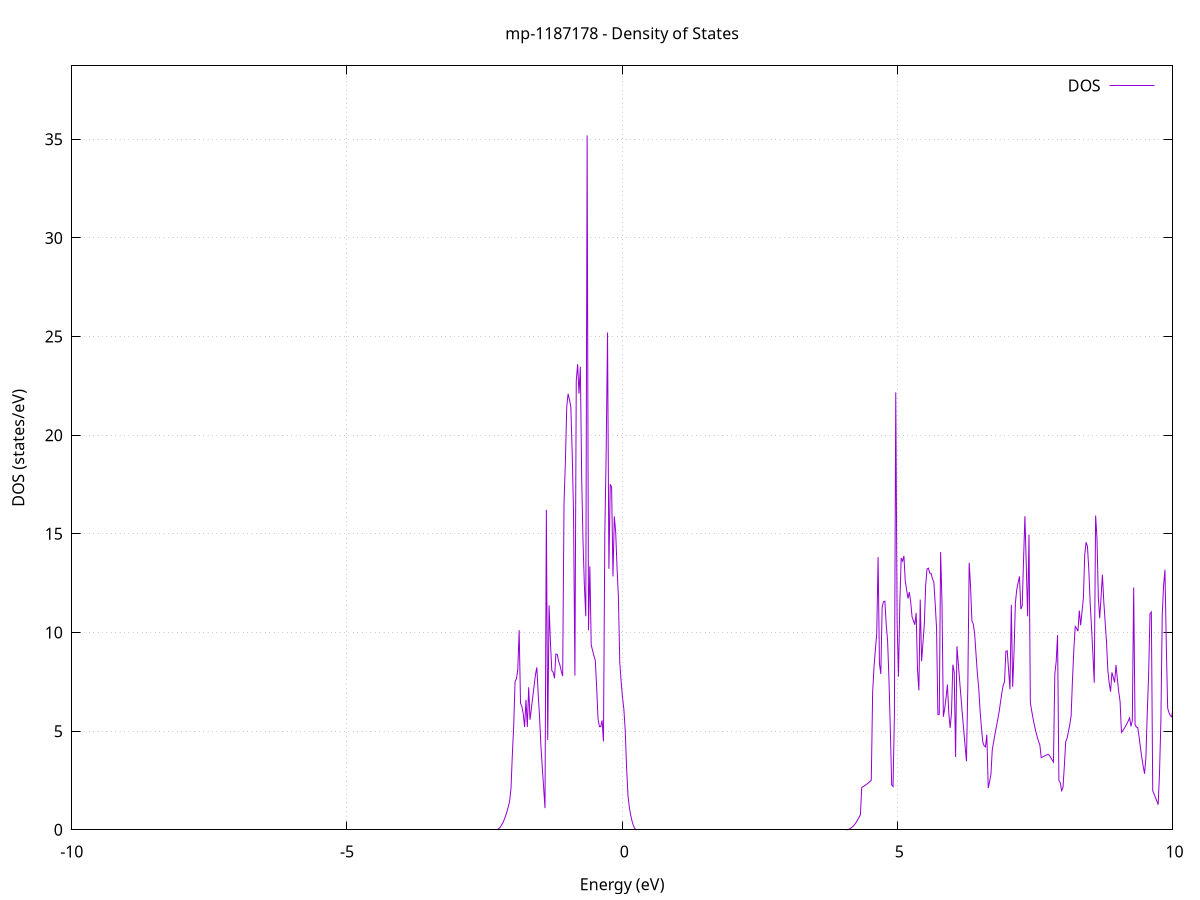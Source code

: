 set title 'mp-1187178 - Density of States'
set xlabel 'Energy (eV)'
set ylabel 'DOS (states/eV)'
set grid
set xrange [-10:10]
set yrange [0:38.718]
set xzeroaxis lt -1
set terminal png size 800,600
set output 'mp-1187178_dos_gnuplot.png'
plot '-' using 1:2 with lines title 'DOS'
-36.307800 0.000000
-36.283100 0.000000
-36.258400 0.000000
-36.233700 0.000000
-36.209000 0.000000
-36.184300 0.000000
-36.159600 0.000000
-36.134900 0.000000
-36.110200 0.000000
-36.085500 0.000000
-36.060800 0.000000
-36.036100 0.000000
-36.011400 0.000000
-35.986700 0.000000
-35.962000 0.000000
-35.937300 0.000000
-35.912600 0.000000
-35.887900 0.000000
-35.863100 0.000000
-35.838400 0.000000
-35.813700 0.000000
-35.789000 0.000000
-35.764300 0.000000
-35.739600 0.000000
-35.714900 0.000000
-35.690200 0.000000
-35.665500 0.000000
-35.640800 0.000000
-35.616100 0.000000
-35.591400 0.000000
-35.566700 0.000000
-35.542000 0.000000
-35.517300 0.000000
-35.492600 0.000000
-35.467900 0.000000
-35.443200 0.000000
-35.418500 0.000000
-35.393800 0.000000
-35.369100 0.000000
-35.344400 0.000000
-35.319700 0.000000
-35.295000 0.000000
-35.270300 0.000000
-35.245600 0.000000
-35.220900 0.000000
-35.196200 0.000000
-35.171500 0.000000
-35.146700 0.000000
-35.122000 0.000000
-35.097300 0.000000
-35.072600 0.000000
-35.047900 0.000000
-35.023200 0.000000
-34.998500 0.000000
-34.973800 0.000000
-34.949100 0.000000
-34.924400 0.000000
-34.899700 0.000000
-34.875000 0.000000
-34.850300 0.000000
-34.825600 0.000000
-34.800900 0.000000
-34.776200 0.000000
-34.751500 0.000000
-34.726800 0.000000
-34.702100 0.000000
-34.677400 0.000000
-34.652700 0.000000
-34.628000 0.000000
-34.603300 0.000000
-34.578600 0.000000
-34.553900 0.000000
-34.529200 0.000000
-34.504500 0.000000
-34.479800 0.000000
-34.455100 0.000000
-34.430300 0.000000
-34.405600 0.000000
-34.380900 0.000000
-34.356200 0.000000
-34.331500 0.000000
-34.306800 0.000000
-34.282100 0.000000
-34.257400 0.000000
-34.232700 0.000000
-34.208000 0.000000
-34.183300 0.000000
-34.158600 0.000000
-34.133900 0.000000
-34.109200 0.000000
-34.084500 0.000000
-34.059800 0.000000
-34.035100 0.000000
-34.010400 0.000000
-33.985700 0.000000
-33.961000 0.000000
-33.936300 0.000000
-33.911600 0.000000
-33.886900 0.000000
-33.862200 0.000000
-33.837500 0.000000
-33.812800 0.000000
-33.788100 0.000000
-33.763400 0.000000
-33.738700 0.000000
-33.713900 0.000000
-33.689200 0.000000
-33.664500 0.000000
-33.639800 0.000000
-33.615100 0.000000
-33.590400 0.000000
-33.565700 0.000000
-33.541000 0.000000
-33.516300 0.000000
-33.491600 0.000000
-33.466900 0.000000
-33.442200 0.000000
-33.417500 0.000000
-33.392800 0.000000
-33.368100 0.000000
-33.343400 0.000000
-33.318700 0.000000
-33.294000 0.000000
-33.269300 0.000000
-33.244600 0.000000
-33.219900 0.000000
-33.195200 0.000000
-33.170500 0.000000
-33.145800 0.000000
-33.121100 0.000000
-33.096400 0.000000
-33.071700 0.000000
-33.047000 0.000000
-33.022300 0.000000
-32.997600 0.000000
-32.972800 0.000000
-32.948100 0.000000
-32.923400 0.000000
-32.898700 0.000000
-32.874000 0.000000
-32.849300 0.000000
-32.824600 0.000000
-32.799900 0.000000
-32.775200 0.000000
-32.750500 0.000000
-32.725800 0.000000
-32.701100 0.000000
-32.676400 0.000000
-32.651700 0.000000
-32.627000 0.000000
-32.602300 0.000000
-32.577600 0.000000
-32.552900 0.000000
-32.528200 0.000000
-32.503500 0.000000
-32.478800 0.000000
-32.454100 0.000000
-32.429400 0.000000
-32.404700 0.000000
-32.380000 0.000000
-32.355300 0.000000
-32.330600 0.000000
-32.305900 0.000000
-32.281200 0.000000
-32.256400 0.000000
-32.231700 0.000000
-32.207000 0.000000
-32.182300 0.000000
-32.157600 0.000000
-32.132900 0.000000
-32.108200 0.000000
-32.083500 0.000000
-32.058800 0.000000
-32.034100 0.000000
-32.009400 0.000000
-31.984700 0.000000
-31.960000 0.000000
-31.935300 0.000000
-31.910600 0.000000
-31.885900 0.000000
-31.861200 0.000000
-31.836500 0.000000
-31.811800 0.000000
-31.787100 0.000000
-31.762400 0.000000
-31.737700 0.000000
-31.713000 0.000000
-31.688300 0.000000
-31.663600 0.000000
-31.638900 0.000000
-31.614200 0.000000
-31.589500 0.000000
-31.564800 0.000000
-31.540000 0.000000
-31.515300 0.000000
-31.490600 0.000000
-31.465900 0.000000
-31.441200 0.000000
-31.416500 0.000000
-31.391800 0.000000
-31.367100 0.000000
-31.342400 0.000000
-31.317700 0.000000
-31.293000 0.000000
-31.268300 0.000000
-31.243600 0.000000
-31.218900 0.000000
-31.194200 0.000000
-31.169500 0.000000
-31.144800 0.000000
-31.120100 0.000000
-31.095400 0.000000
-31.070700 0.000000
-31.046000 0.000000
-31.021300 0.000000
-30.996600 0.000000
-30.971900 0.000000
-30.947200 0.000000
-30.922500 0.000000
-30.897800 0.000000
-30.873100 0.000000
-30.848400 0.000000
-30.823700 0.000000
-30.798900 0.000000
-30.774200 0.000000
-30.749500 0.000000
-30.724800 0.000000
-30.700100 0.000000
-30.675400 0.000000
-30.650700 0.000000
-30.626000 0.000000
-30.601300 0.000000
-30.576600 0.000000
-30.551900 0.000000
-30.527200 0.000000
-30.502500 0.000000
-30.477800 0.000000
-30.453100 0.000000
-30.428400 0.000000
-30.403700 0.000000
-30.379000 0.000000
-30.354300 0.000000
-30.329600 0.000000
-30.304900 0.000000
-30.280200 0.000000
-30.255500 0.000000
-30.230800 0.000000
-30.206100 0.000000
-30.181400 0.000000
-30.156700 0.000000
-30.132000 0.000000
-30.107300 0.000000
-30.082500 0.000000
-30.057800 0.000000
-30.033100 0.000000
-30.008400 0.000000
-29.983700 0.000000
-29.959000 0.000000
-29.934300 0.000000
-29.909600 0.000000
-29.884900 0.000000
-29.860200 0.000000
-29.835500 0.000000
-29.810800 0.000000
-29.786100 0.000000
-29.761400 0.000000
-29.736700 0.000000
-29.712000 0.000000
-29.687300 0.000000
-29.662600 0.000000
-29.637900 0.000000
-29.613200 0.000000
-29.588500 0.000000
-29.563800 0.000000
-29.539100 0.000000
-29.514400 0.000000
-29.489700 0.000000
-29.465000 0.000000
-29.440300 0.000000
-29.415600 0.000000
-29.390900 0.000000
-29.366100 0.000000
-29.341400 0.000000
-29.316700 0.000000
-29.292000 0.000000
-29.267300 0.000000
-29.242600 0.000000
-29.217900 0.000000
-29.193200 0.000000
-29.168500 0.000000
-29.143800 0.000000
-29.119100 0.000000
-29.094400 0.000000
-29.069700 0.000000
-29.045000 0.000000
-29.020300 0.000000
-28.995600 0.000000
-28.970900 0.000000
-28.946200 0.000000
-28.921500 0.000000
-28.896800 0.000000
-28.872100 0.000000
-28.847400 0.000000
-28.822700 0.000000
-28.798000 0.000000
-28.773300 0.000000
-28.748600 0.000000
-28.723900 0.000000
-28.699200 0.000000
-28.674500 0.000000
-28.649700 0.000000
-28.625000 0.000000
-28.600300 0.000000
-28.575600 0.000000
-28.550900 0.000000
-28.526200 0.000000
-28.501500 0.000000
-28.476800 0.000000
-28.452100 0.000000
-28.427400 0.000000
-28.402700 0.000000
-28.378000 0.000000
-28.353300 0.000000
-28.328600 0.000000
-28.303900 0.000000
-28.279200 0.000000
-28.254500 0.000000
-28.229800 0.000000
-28.205100 0.000000
-28.180400 0.000000
-28.155700 0.000000
-28.131000 0.000000
-28.106300 0.000000
-28.081600 0.000000
-28.056900 0.000000
-28.032200 0.000000
-28.007500 0.000000
-27.982800 0.000000
-27.958100 0.000000
-27.933400 0.000000
-27.908600 0.000000
-27.883900 0.000000
-27.859200 0.000000
-27.834500 0.000000
-27.809800 0.000000
-27.785100 0.000000
-27.760400 0.000000
-27.735700 0.000000
-27.711000 0.000000
-27.686300 0.000000
-27.661600 0.000000
-27.636900 0.000000
-27.612200 0.000000
-27.587500 0.000000
-27.562800 0.000000
-27.538100 0.000000
-27.513400 0.000000
-27.488700 0.000000
-27.464000 0.000000
-27.439300 0.000000
-27.414600 0.000000
-27.389900 0.000000
-27.365200 0.000000
-27.340500 0.000000
-27.315800 0.000000
-27.291100 0.000000
-27.266400 0.000000
-27.241700 0.000000
-27.217000 0.000000
-27.192200 0.000000
-27.167500 0.000000
-27.142800 0.000000
-27.118100 0.000000
-27.093400 0.000000
-27.068700 0.000000
-27.044000 0.000000
-27.019300 0.000000
-26.994600 0.000000
-26.969900 0.000000
-26.945200 0.000000
-26.920500 0.000000
-26.895800 0.000000
-26.871100 0.000000
-26.846400 0.000000
-26.821700 0.000000
-26.797000 0.000000
-26.772300 0.000000
-26.747600 0.000000
-26.722900 0.000000
-26.698200 0.000000
-26.673500 0.000000
-26.648800 0.000000
-26.624100 0.000000
-26.599400 0.000000
-26.574700 0.000000
-26.550000 0.000000
-26.525300 0.000000
-26.500600 0.000000
-26.475800 0.000000
-26.451100 0.000000
-26.426400 0.000000
-26.401700 0.000000
-26.377000 0.000000
-26.352300 0.000000
-26.327600 0.000000
-26.302900 0.000000
-26.278200 0.000000
-26.253500 0.000000
-26.228800 0.000000
-26.204100 0.000000
-26.179400 0.000000
-26.154700 0.000000
-26.130000 0.000000
-26.105300 0.000000
-26.080600 0.000000
-26.055900 0.000000
-26.031200 0.000000
-26.006500 0.000000
-25.981800 0.000000
-25.957100 0.000000
-25.932400 0.000000
-25.907700 0.000000
-25.883000 0.000000
-25.858300 0.000000
-25.833600 0.000000
-25.808900 0.000000
-25.784200 0.000000
-25.759500 0.000000
-25.734700 0.000000
-25.710000 0.000000
-25.685300 0.000000
-25.660600 0.000000
-25.635900 0.000000
-25.611200 0.000000
-25.586500 0.000000
-25.561800 0.000000
-25.537100 0.000000
-25.512400 0.000000
-25.487700 0.000000
-25.463000 0.000000
-25.438300 0.000000
-25.413600 0.000000
-25.388900 0.000000
-25.364200 0.000000
-25.339500 0.000000
-25.314800 0.000000
-25.290100 0.000000
-25.265400 0.000000
-25.240700 0.000000
-25.216000 0.000000
-25.191300 0.000000
-25.166600 0.000000
-25.141900 0.000000
-25.117200 0.000000
-25.092500 0.000000
-25.067800 0.000000
-25.043100 0.000000
-25.018300 0.000000
-24.993600 0.000000
-24.968900 0.000000
-24.944200 0.000000
-24.919500 0.000000
-24.894800 0.000000
-24.870100 0.000000
-24.845400 0.000000
-24.820700 0.000000
-24.796000 0.000000
-24.771300 0.000000
-24.746600 0.000000
-24.721900 0.000000
-24.697200 0.000000
-24.672500 0.000000
-24.647800 0.000000
-24.623100 0.000000
-24.598400 0.000000
-24.573700 0.000000
-24.549000 0.000000
-24.524300 0.000000
-24.499600 0.000000
-24.474900 0.000000
-24.450200 0.000000
-24.425500 0.000000
-24.400800 0.000000
-24.376100 0.000000
-24.351400 0.000000
-24.326700 0.000000
-24.301900 0.000000
-24.277200 0.000000
-24.252500 0.000000
-24.227800 0.000000
-24.203100 0.000000
-24.178400 0.000000
-24.153700 0.000000
-24.129000 0.000000
-24.104300 0.000000
-24.079600 0.000000
-24.054900 0.000000
-24.030200 0.000000
-24.005500 0.000000
-23.980800 0.000000
-23.956100 0.000000
-23.931400 0.000000
-23.906700 0.000000
-23.882000 0.000000
-23.857300 0.000000
-23.832600 0.000000
-23.807900 0.000000
-23.783200 0.000000
-23.758500 0.000000
-23.733800 0.000000
-23.709100 0.000000
-23.684400 0.000000
-23.659700 0.000000
-23.635000 0.000000
-23.610300 0.000000
-23.585500 0.000000
-23.560800 0.000000
-23.536100 0.000000
-23.511400 0.000000
-23.486700 0.000000
-23.462000 0.000000
-23.437300 0.000000
-23.412600 0.000000
-23.387900 0.000000
-23.363200 0.000000
-23.338500 0.000000
-23.313800 0.000000
-23.289100 0.000000
-23.264400 0.000000
-23.239700 0.000000
-23.215000 0.000000
-23.190300 0.000000
-23.165600 0.000000
-23.140900 0.000000
-23.116200 0.000000
-23.091500 0.000000
-23.066800 0.000000
-23.042100 0.000000
-23.017400 0.000000
-22.992700 0.000000
-22.968000 0.000000
-22.943300 0.000000
-22.918600 0.000000
-22.893900 0.000000
-22.869200 0.000000
-22.844400 0.000000
-22.819700 0.000000
-22.795000 0.000000
-22.770300 0.000000
-22.745600 0.000000
-22.720900 0.000000
-22.696200 0.000000
-22.671500 0.000000
-22.646800 0.000000
-22.622100 0.000000
-22.597400 0.000000
-22.572700 0.000000
-22.548000 0.000000
-22.523300 0.000000
-22.498600 0.000000
-22.473900 0.000000
-22.449200 0.000000
-22.424500 0.000000
-22.399800 0.000000
-22.375100 0.000000
-22.350400 0.000000
-22.325700 0.000000
-22.301000 0.000000
-22.276300 0.000000
-22.251600 0.000000
-22.226900 0.000000
-22.202200 0.000000
-22.177500 0.000000
-22.152800 0.000000
-22.128000 0.000000
-22.103300 0.000000
-22.078600 0.000000
-22.053900 0.000000
-22.029200 0.000000
-22.004500 0.000000
-21.979800 0.000000
-21.955100 0.000000
-21.930400 0.000000
-21.905700 0.000000
-21.881000 0.000000
-21.856300 0.000000
-21.831600 0.000000
-21.806900 0.000000
-21.782200 0.000000
-21.757500 0.000000
-21.732800 0.000000
-21.708100 0.000000
-21.683400 0.000000
-21.658700 0.000000
-21.634000 0.000000
-21.609300 0.000000
-21.584600 0.000000
-21.559900 0.000000
-21.535200 0.000000
-21.510500 0.000000
-21.485800 0.000000
-21.461100 0.000000
-21.436400 0.000000
-21.411600 0.000000
-21.386900 0.000000
-21.362200 0.000000
-21.337500 0.000000
-21.312800 0.000000
-21.288100 0.000000
-21.263400 0.000000
-21.238700 0.000000
-21.214000 0.000000
-21.189300 0.000000
-21.164600 0.000000
-21.139900 0.000000
-21.115200 0.000000
-21.090500 0.000000
-21.065800 0.000000
-21.041100 0.000000
-21.016400 0.000000
-20.991700 0.000000
-20.967000 0.000000
-20.942300 0.000000
-20.917600 0.000000
-20.892900 0.000000
-20.868200 0.000000
-20.843500 0.000000
-20.818800 0.000000
-20.794100 0.000000
-20.769400 0.000000
-20.744700 0.000000
-20.720000 0.000000
-20.695300 0.000000
-20.670500 0.000000
-20.645800 0.000000
-20.621100 0.000000
-20.596400 0.000000
-20.571700 0.000000
-20.547000 0.000000
-20.522300 0.000000
-20.497600 0.000000
-20.472900 0.000000
-20.448200 0.000000
-20.423500 0.000000
-20.398800 0.000000
-20.374100 0.000000
-20.349400 0.000000
-20.324700 0.000000
-20.300000 0.000000
-20.275300 0.000000
-20.250600 0.000000
-20.225900 0.000000
-20.201200 0.000000
-20.176500 0.000000
-20.151800 0.000000
-20.127100 0.000000
-20.102400 0.000000
-20.077700 0.000000
-20.053000 0.000000
-20.028300 0.000000
-20.003600 0.000000
-19.978900 0.000000
-19.954100 0.000000
-19.929400 0.000000
-19.904700 0.000000
-19.880000 0.000000
-19.855300 0.000000
-19.830600 0.000000
-19.805900 0.000000
-19.781200 0.000000
-19.756500 0.000000
-19.731800 0.000000
-19.707100 0.000000
-19.682400 0.000000
-19.657700 0.000000
-19.633000 0.000000
-19.608300 0.000000
-19.583600 0.000000
-19.558900 0.000000
-19.534200 0.000000
-19.509500 0.000000
-19.484800 0.000000
-19.460100 0.000000
-19.435400 0.000000
-19.410700 0.000000
-19.386000 0.000000
-19.361300 0.000000
-19.336600 0.000000
-19.311900 0.000000
-19.287200 0.000000
-19.262500 0.000000
-19.237700 0.000000
-19.213000 0.000000
-19.188300 0.000000
-19.163600 0.000000
-19.138900 0.000000
-19.114200 0.000000
-19.089500 0.000000
-19.064800 0.000000
-19.040100 0.000000
-19.015400 0.000000
-18.990700 0.000000
-18.966000 0.000000
-18.941300 0.000000
-18.916600 0.000000
-18.891900 0.000000
-18.867200 0.000000
-18.842500 0.000000
-18.817800 0.000000
-18.793100 0.000000
-18.768400 0.000000
-18.743700 0.000000
-18.719000 0.000000
-18.694300 0.000000
-18.669600 0.000000
-18.644900 0.000000
-18.620200 0.000000
-18.595500 0.000000
-18.570800 0.000000
-18.546100 0.000000
-18.521300 0.000000
-18.496600 0.000000
-18.471900 0.000000
-18.447200 0.000000
-18.422500 0.000000
-18.397800 0.000000
-18.373100 0.000000
-18.348400 0.000000
-18.323700 0.000000
-18.299000 0.000000
-18.274300 0.000000
-18.249600 0.000000
-18.224900 0.000000
-18.200200 0.000000
-18.175500 0.000000
-18.150800 0.000000
-18.126100 0.000000
-18.101400 0.000000
-18.076700 0.000000
-18.052000 0.000000
-18.027300 0.000000
-18.002600 0.000000
-17.977900 0.000000
-17.953200 0.000000
-17.928500 0.000000
-17.903800 0.000000
-17.879100 0.000000
-17.854400 0.000000
-17.829700 0.000000
-17.805000 0.000000
-17.780200 0.000000
-17.755500 0.000000
-17.730800 0.000000
-17.706100 0.000000
-17.681400 0.000000
-17.656700 0.000000
-17.632000 0.000000
-17.607300 0.000000
-17.582600 0.000000
-17.557900 0.000000
-17.533200 0.000000
-17.508500 0.000000
-17.483800 0.000000
-17.459100 0.000000
-17.434400 0.000000
-17.409700 0.000000
-17.385000 0.000000
-17.360300 0.000000
-17.335600 0.000000
-17.310900 0.000000
-17.286200 0.000000
-17.261500 0.000000
-17.236800 0.000000
-17.212100 0.000000
-17.187400 0.000000
-17.162700 0.000000
-17.138000 0.000000
-17.113300 0.000000
-17.088600 0.000000
-17.063800 0.000000
-17.039100 0.000000
-17.014400 0.000000
-16.989700 0.000000
-16.965000 0.000000
-16.940300 0.000000
-16.915600 0.000000
-16.890900 0.000000
-16.866200 0.000000
-16.841500 0.000000
-16.816800 0.000000
-16.792100 0.000000
-16.767400 0.000000
-16.742700 0.000000
-16.718000 0.000000
-16.693300 0.000000
-16.668600 0.000000
-16.643900 0.000000
-16.619200 0.000000
-16.594500 0.000000
-16.569800 0.000000
-16.545100 0.000000
-16.520400 0.000000
-16.495700 0.000000
-16.471000 0.000000
-16.446300 0.000000
-16.421600 0.000000
-16.396900 0.000000
-16.372200 0.000000
-16.347400 0.000000
-16.322700 0.000000
-16.298000 0.000000
-16.273300 0.000000
-16.248600 0.000000
-16.223900 0.000000
-16.199200 0.000000
-16.174500 0.000000
-16.149800 0.000000
-16.125100 109.518500
-16.100400 0.000000
-16.075700 0.000000
-16.051000 0.000000
-16.026300 0.000000
-16.001600 0.000000
-15.976900 0.000000
-15.952200 0.000000
-15.927500 0.000000
-15.902800 0.000000
-15.878100 0.000000
-15.853400 0.000000
-15.828700 0.000000
-15.804000 0.000000
-15.779300 0.000000
-15.754600 0.000000
-15.729900 0.000000
-15.705200 0.000000
-15.680500 0.000000
-15.655800 0.000000
-15.631100 0.000000
-15.606300 0.000000
-15.581600 0.000000
-15.556900 0.000000
-15.532200 0.000000
-15.507500 0.000000
-15.482800 0.000000
-15.458100 0.000000
-15.433400 0.000000
-15.408700 0.000000
-15.384000 0.000000
-15.359300 0.000000
-15.334600 0.000000
-15.309900 0.000000
-15.285200 0.000000
-15.260500 0.000000
-15.235800 0.000000
-15.211100 0.000000
-15.186400 0.000000
-15.161700 0.000000
-15.137000 0.000000
-15.112300 0.000000
-15.087600 0.000000
-15.062900 0.000000
-15.038200 0.000000
-15.013500 0.000000
-14.988800 0.000000
-14.964100 0.000000
-14.939400 0.000000
-14.914700 0.000000
-14.889900 0.000000
-14.865200 0.000000
-14.840500 0.000000
-14.815800 0.000000
-14.791100 0.000000
-14.766400 0.000000
-14.741700 0.000000
-14.717000 0.000000
-14.692300 0.000000
-14.667600 0.000000
-14.642900 0.000000
-14.618200 0.000000
-14.593500 0.000000
-14.568800 0.000000
-14.544100 0.000000
-14.519400 0.000000
-14.494700 0.000000
-14.470000 0.000000
-14.445300 0.000000
-14.420600 0.000000
-14.395900 0.000000
-14.371200 0.000000
-14.346500 0.000000
-14.321800 0.000000
-14.297100 0.000000
-14.272400 0.000000
-14.247700 0.000000
-14.223000 0.000000
-14.198300 0.000000
-14.173500 0.000000
-14.148800 0.000000
-14.124100 0.000000
-14.099400 0.000000
-14.074700 0.000000
-14.050000 0.000000
-14.025300 0.000000
-14.000600 0.000000
-13.975900 0.000000
-13.951200 0.000000
-13.926500 0.000000
-13.901800 0.000000
-13.877100 0.000000
-13.852400 0.000000
-13.827700 0.000000
-13.803000 0.000000
-13.778300 0.000000
-13.753600 0.000000
-13.728900 0.000000
-13.704200 0.000000
-13.679500 0.000000
-13.654800 0.000000
-13.630100 0.000000
-13.605400 0.000000
-13.580700 0.000000
-13.556000 0.000000
-13.531300 0.000000
-13.506600 0.000000
-13.481900 0.000000
-13.457100 0.000000
-13.432400 0.000000
-13.407700 0.000000
-13.383000 0.000000
-13.358300 0.000000
-13.333600 0.000000
-13.308900 0.000000
-13.284200 0.000000
-13.259500 0.000000
-13.234800 0.000000
-13.210100 0.000000
-13.185400 0.000000
-13.160700 0.000000
-13.136000 0.000000
-13.111300 0.000000
-13.086600 0.000000
-13.061900 0.000000
-13.037200 0.000000
-13.012500 0.000000
-12.987800 0.000000
-12.963100 0.000000
-12.938400 0.000000
-12.913700 0.000000
-12.889000 0.000000
-12.864300 0.000000
-12.839600 0.000000
-12.814900 0.000000
-12.790200 0.000000
-12.765500 0.000000
-12.740800 0.000000
-12.716000 0.000000
-12.691300 0.000000
-12.666600 0.000000
-12.641900 0.000000
-12.617200 0.000000
-12.592500 0.000000
-12.567800 0.000000
-12.543100 0.000000
-12.518400 0.000000
-12.493700 0.000000
-12.469000 0.000000
-12.444300 0.000000
-12.419600 0.000000
-12.394900 0.000000
-12.370200 0.000000
-12.345500 0.000000
-12.320800 0.000000
-12.296100 0.000000
-12.271400 0.000000
-12.246700 0.000000
-12.222000 0.000000
-12.197300 0.000000
-12.172600 0.000000
-12.147900 0.000000
-12.123200 0.000000
-12.098500 0.000000
-12.073800 0.000000
-12.049100 0.000000
-12.024400 0.000000
-11.999600 0.000000
-11.974900 0.000000
-11.950200 0.000000
-11.925500 0.000000
-11.900800 0.000000
-11.876100 0.000000
-11.851400 0.000000
-11.826700 0.000000
-11.802000 0.000000
-11.777300 0.000000
-11.752600 0.000000
-11.727900 0.000000
-11.703200 0.000000
-11.678500 0.000000
-11.653800 0.000000
-11.629100 0.000000
-11.604400 0.000000
-11.579700 0.000000
-11.555000 0.000000
-11.530300 0.000000
-11.505600 0.000000
-11.480900 0.000000
-11.456200 0.000000
-11.431500 0.000000
-11.406800 0.000000
-11.382100 0.000000
-11.357400 0.000000
-11.332700 0.000000
-11.308000 0.000000
-11.283200 0.000000
-11.258500 0.000000
-11.233800 0.000000
-11.209100 0.000000
-11.184400 0.000000
-11.159700 0.000000
-11.135000 0.000000
-11.110300 0.000000
-11.085600 0.000000
-11.060900 0.000000
-11.036200 0.000000
-11.011500 0.000000
-10.986800 0.000000
-10.962100 0.000000
-10.937400 0.000000
-10.912700 0.000000
-10.888000 0.000000
-10.863300 0.133600
-10.838600 1.025300
-10.813900 2.754500
-10.789200 9.212000
-10.764500 13.792100
-10.739800 11.044900
-10.715100 8.409800
-10.690400 15.546800
-10.665700 30.049000
-10.641000 35.428200
-10.616300 20.035600
-10.591600 0.508800
-10.566900 107.903200
-10.542100 0.866900
-10.517400 0.000000
-10.492700 0.000000
-10.468000 0.000000
-10.443300 0.000000
-10.418600 0.000000
-10.393900 0.000000
-10.369200 0.000000
-10.344500 0.000000
-10.319800 0.000000
-10.295100 0.000000
-10.270400 0.000000
-10.245700 0.000000
-10.221000 0.000000
-10.196300 0.000000
-10.171600 0.000000
-10.146900 0.000000
-10.122200 0.000000
-10.097500 0.000000
-10.072800 0.000000
-10.048100 0.000000
-10.023400 0.000000
-9.998700 0.000000
-9.974000 0.000000
-9.949300 0.000000
-9.924600 0.000000
-9.899900 0.000000
-9.875200 0.000000
-9.850500 0.000000
-9.825700 0.000000
-9.801000 0.000000
-9.776300 0.000000
-9.751600 0.000000
-9.726900 0.000000
-9.702200 0.000000
-9.677500 0.000000
-9.652800 0.000000
-9.628100 0.000000
-9.603400 0.000000
-9.578700 0.000000
-9.554000 0.000000
-9.529300 0.000000
-9.504600 0.000000
-9.479900 0.000000
-9.455200 0.000000
-9.430500 0.000000
-9.405800 0.000000
-9.381100 0.000000
-9.356400 0.000000
-9.331700 0.000000
-9.307000 0.000000
-9.282300 0.000000
-9.257600 0.000000
-9.232900 0.000000
-9.208200 0.000000
-9.183500 0.000000
-9.158800 0.000000
-9.134100 0.000000
-9.109300 0.000000
-9.084600 0.000000
-9.059900 0.000000
-9.035200 0.000000
-9.010500 0.000000
-8.985800 0.000000
-8.961100 0.000000
-8.936400 0.000000
-8.911700 0.000000
-8.887000 0.000000
-8.862300 0.000000
-8.837600 0.000000
-8.812900 0.000000
-8.788200 0.000000
-8.763500 0.000000
-8.738800 0.000000
-8.714100 0.000000
-8.689400 0.000000
-8.664700 0.000000
-8.640000 0.000000
-8.615300 0.000000
-8.590600 0.000000
-8.565900 0.000000
-8.541200 0.000000
-8.516500 0.000000
-8.491800 0.000000
-8.467100 0.000000
-8.442400 0.000000
-8.417700 0.000000
-8.393000 0.000000
-8.368200 0.000000
-8.343500 0.000000
-8.318800 0.000000
-8.294100 0.000000
-8.269400 0.000000
-8.244700 0.000000
-8.220000 0.000000
-8.195300 0.000000
-8.170600 0.000000
-8.145900 0.000000
-8.121200 0.000000
-8.096500 0.000000
-8.071800 0.000000
-8.047100 0.000000
-8.022400 0.000000
-7.997700 0.000000
-7.973000 0.000000
-7.948300 0.000000
-7.923600 0.000000
-7.898900 0.000000
-7.874200 0.000000
-7.849500 0.000000
-7.824800 0.000000
-7.800100 0.000000
-7.775400 0.000000
-7.750700 0.000000
-7.726000 0.000000
-7.701300 0.000000
-7.676600 0.000000
-7.651800 0.000000
-7.627100 0.000000
-7.602400 0.000000
-7.577700 0.000000
-7.553000 0.000000
-7.528300 0.000000
-7.503600 0.000000
-7.478900 0.000000
-7.454200 0.000000
-7.429500 0.000000
-7.404800 0.000000
-7.380100 0.000000
-7.355400 0.000000
-7.330700 0.000000
-7.306000 0.000000
-7.281300 0.000000
-7.256600 0.000000
-7.231900 0.000000
-7.207200 0.000000
-7.182500 0.000000
-7.157800 0.000000
-7.133100 0.000000
-7.108400 0.000000
-7.083700 0.000000
-7.059000 0.000000
-7.034300 0.000000
-7.009600 0.000000
-6.984900 0.000000
-6.960200 0.000000
-6.935400 0.000000
-6.910700 0.000000
-6.886000 0.000000
-6.861300 0.000000
-6.836600 0.000000
-6.811900 0.000000
-6.787200 0.000000
-6.762500 0.000000
-6.737800 0.000000
-6.713100 0.000000
-6.688400 0.000000
-6.663700 0.000000
-6.639000 0.000000
-6.614300 0.000000
-6.589600 0.000000
-6.564900 0.000000
-6.540200 0.000000
-6.515500 0.000000
-6.490800 0.000000
-6.466100 0.000000
-6.441400 0.000000
-6.416700 0.000000
-6.392000 0.000000
-6.367300 0.000000
-6.342600 0.000000
-6.317900 0.000000
-6.293200 0.000000
-6.268500 0.000000
-6.243800 0.000000
-6.219000 0.000000
-6.194300 0.000000
-6.169600 0.000000
-6.144900 0.000000
-6.120200 0.000000
-6.095500 0.000000
-6.070800 0.000000
-6.046100 0.000000
-6.021400 0.000000
-5.996700 0.000000
-5.972000 0.000000
-5.947300 0.000000
-5.922600 0.000000
-5.897900 0.000000
-5.873200 0.000000
-5.848500 0.000000
-5.823800 0.000000
-5.799100 0.000000
-5.774400 0.000000
-5.749700 0.000000
-5.725000 0.000000
-5.700300 0.000000
-5.675600 0.000000
-5.650900 0.000000
-5.626200 0.000000
-5.601500 0.000000
-5.576800 0.000000
-5.552100 0.000000
-5.527400 0.000000
-5.502700 0.000000
-5.477900 0.000000
-5.453200 0.000000
-5.428500 0.000000
-5.403800 0.000000
-5.379100 0.000000
-5.354400 0.000000
-5.329700 0.000000
-5.305000 0.000000
-5.280300 0.000000
-5.255600 0.000000
-5.230900 0.000000
-5.206200 0.000000
-5.181500 0.000000
-5.156800 0.000000
-5.132100 0.000000
-5.107400 0.000000
-5.082700 0.000000
-5.058000 0.000000
-5.033300 0.000000
-5.008600 0.000000
-4.983900 0.000000
-4.959200 0.000000
-4.934500 0.000000
-4.909800 0.000000
-4.885100 0.000000
-4.860400 0.000000
-4.835700 0.000000
-4.811000 0.000000
-4.786300 0.000000
-4.761500 0.000000
-4.736800 0.000000
-4.712100 0.000000
-4.687400 0.000000
-4.662700 0.000000
-4.638000 0.000000
-4.613300 0.000000
-4.588600 0.000000
-4.563900 0.000000
-4.539200 0.000000
-4.514500 0.000000
-4.489800 0.000000
-4.465100 0.000000
-4.440400 0.000000
-4.415700 0.000000
-4.391000 0.000000
-4.366300 0.000000
-4.341600 0.000000
-4.316900 0.000000
-4.292200 0.000000
-4.267500 0.000000
-4.242800 0.000000
-4.218100 0.000000
-4.193400 0.000000
-4.168700 0.000000
-4.144000 0.000000
-4.119300 0.000000
-4.094600 0.000000
-4.069900 0.000000
-4.045100 0.000000
-4.020400 0.000000
-3.995700 0.000000
-3.971000 0.000000
-3.946300 0.000000
-3.921600 0.000000
-3.896900 0.000000
-3.872200 0.000000
-3.847500 0.000000
-3.822800 0.000000
-3.798100 0.000000
-3.773400 0.000000
-3.748700 0.000000
-3.724000 0.000000
-3.699300 0.000000
-3.674600 0.000000
-3.649900 0.000000
-3.625200 0.000000
-3.600500 0.000000
-3.575800 0.000000
-3.551100 0.000000
-3.526400 0.000000
-3.501700 0.000000
-3.477000 0.000000
-3.452300 0.000000
-3.427600 0.000000
-3.402900 0.000000
-3.378200 0.000000
-3.353500 0.000000
-3.328800 0.000000
-3.304000 0.000000
-3.279300 0.000000
-3.254600 0.000000
-3.229900 0.000000
-3.205200 0.000000
-3.180500 0.000000
-3.155800 0.000000
-3.131100 0.000000
-3.106400 0.000000
-3.081700 0.000000
-3.057000 0.000000
-3.032300 0.000000
-3.007600 0.000000
-2.982900 0.000000
-2.958200 0.000000
-2.933500 0.000000
-2.908800 0.000000
-2.884100 0.000000
-2.859400 0.000000
-2.834700 0.000000
-2.810000 0.000000
-2.785300 0.000000
-2.760600 0.000000
-2.735900 0.000000
-2.711200 0.000000
-2.686500 0.000000
-2.661800 0.000000
-2.637100 0.000000
-2.612400 0.000000
-2.587600 0.000000
-2.562900 0.000000
-2.538200 0.000000
-2.513500 0.000000
-2.488800 0.000000
-2.464100 0.000000
-2.439400 0.000000
-2.414700 0.000000
-2.390000 0.000000
-2.365300 0.000000
-2.340600 0.000000
-2.315900 0.000000
-2.291200 0.000000
-2.266500 0.014400
-2.241800 0.057200
-2.217100 0.128400
-2.192400 0.228100
-2.167700 0.356100
-2.143000 0.512600
-2.118300 0.698500
-2.093600 0.916600
-2.068900 1.166900
-2.044200 1.449600
-2.019500 2.101000
-1.994800 3.820300
-1.970100 5.294600
-1.945400 7.520500
-1.920700 7.649100
-1.896000 8.122500
-1.871200 10.115400
-1.846500 6.414000
-1.821800 6.252800
-1.797100 5.877600
-1.772400 5.207300
-1.747700 6.585400
-1.723000 5.205200
-1.698300 7.223600
-1.673600 5.575800
-1.648900 6.155800
-1.624200 6.731200
-1.599500 7.302100
-1.574800 7.868500
-1.550100 8.229100
-1.525400 6.883900
-1.500700 5.721800
-1.476000 4.249900
-1.451300 3.171500
-1.426600 2.151200
-1.401900 1.098100
-1.377200 16.213400
-1.352500 4.553800
-1.327800 11.376500
-1.303100 9.511600
-1.278400 8.075400
-1.253700 7.981200
-1.229000 7.682100
-1.204300 8.907400
-1.179600 8.888600
-1.154800 8.549500
-1.130100 8.343200
-1.105400 8.034000
-1.080700 7.790000
-1.056000 16.571600
-1.031300 18.621400
-1.006600 21.444000
-0.981900 22.097300
-0.957200 21.800400
-0.932500 21.437100
-0.907800 19.147500
-0.883100 16.025400
-0.858400 7.814600
-0.833700 22.755400
-0.809000 23.598600
-0.784300 22.104800
-0.759600 23.472800
-0.734900 17.776200
-0.710200 14.524800
-0.685500 12.335000
-0.660800 10.823900
-0.636100 35.198200
-0.611400 10.117300
-0.586700 13.350500
-0.562000 9.369500
-0.537300 9.083500
-0.512600 8.820700
-0.487900 8.581000
-0.463200 7.236600
-0.438500 5.647500
-0.413700 5.227400
-0.389000 5.229100
-0.364300 5.546400
-0.339600 4.478300
-0.314900 14.940600
-0.290200 19.161000
-0.265500 25.200900
-0.240800 13.227000
-0.216100 17.512000
-0.191400 17.366900
-0.166700 12.840100
-0.142000 15.881200
-0.117300 15.088900
-0.092600 13.258200
-0.067900 11.807400
-0.043200 8.483200
-0.018500 7.515700
0.006200 6.730100
0.030900 6.124200
0.055600 5.058500
0.080300 3.178200
0.105000 1.771200
0.129700 1.153700
0.154400 0.756100
0.179100 0.443800
0.203800 0.214200
0.228500 0.067300
0.253200 0.003200
0.277900 0.000000
0.302700 0.000000
0.327400 0.000000
0.352100 0.000000
0.376800 0.000000
0.401500 0.000000
0.426200 0.000000
0.450900 0.000000
0.475600 0.000000
0.500300 0.000000
0.525000 0.000000
0.549700 0.000000
0.574400 0.000000
0.599100 0.000000
0.623800 0.000000
0.648500 0.000000
0.673200 0.000000
0.697900 0.000000
0.722600 0.000000
0.747300 0.000000
0.772000 0.000000
0.796700 0.000000
0.821400 0.000000
0.846100 0.000000
0.870800 0.000000
0.895500 0.000000
0.920200 0.000000
0.944900 0.000000
0.969600 0.000000
0.994300 0.000000
1.019100 0.000000
1.043800 0.000000
1.068500 0.000000
1.093200 0.000000
1.117900 0.000000
1.142600 0.000000
1.167300 0.000000
1.192000 0.000000
1.216700 0.000000
1.241400 0.000000
1.266100 0.000000
1.290800 0.000000
1.315500 0.000000
1.340200 0.000000
1.364900 0.000000
1.389600 0.000000
1.414300 0.000000
1.439000 0.000000
1.463700 0.000000
1.488400 0.000000
1.513100 0.000000
1.537800 0.000000
1.562500 0.000000
1.587200 0.000000
1.611900 0.000000
1.636600 0.000000
1.661300 0.000000
1.686000 0.000000
1.710700 0.000000
1.735400 0.000000
1.760200 0.000000
1.784900 0.000000
1.809600 0.000000
1.834300 0.000000
1.859000 0.000000
1.883700 0.000000
1.908400 0.000000
1.933100 0.000000
1.957800 0.000000
1.982500 0.000000
2.007200 0.000000
2.031900 0.000000
2.056600 0.000000
2.081300 0.000000
2.106000 0.000000
2.130700 0.000000
2.155400 0.000000
2.180100 0.000000
2.204800 0.000000
2.229500 0.000000
2.254200 0.000000
2.278900 0.000000
2.303600 0.000000
2.328300 0.000000
2.353000 0.000000
2.377700 0.000000
2.402400 0.000000
2.427100 0.000000
2.451800 0.000000
2.476600 0.000000
2.501300 0.000000
2.526000 0.000000
2.550700 0.000000
2.575400 0.000000
2.600100 0.000000
2.624800 0.000000
2.649500 0.000000
2.674200 0.000000
2.698900 0.000000
2.723600 0.000000
2.748300 0.000000
2.773000 0.000000
2.797700 0.000000
2.822400 0.000000
2.847100 0.000000
2.871800 0.000000
2.896500 0.000000
2.921200 0.000000
2.945900 0.000000
2.970600 0.000000
2.995300 0.000000
3.020000 0.000000
3.044700 0.000000
3.069400 0.000000
3.094100 0.000000
3.118800 0.000000
3.143500 0.000000
3.168200 0.000000
3.193000 0.000000
3.217700 0.000000
3.242400 0.000000
3.267100 0.000000
3.291800 0.000000
3.316500 0.000000
3.341200 0.000000
3.365900 0.000000
3.390600 0.000000
3.415300 0.000000
3.440000 0.000000
3.464700 0.000000
3.489400 0.000000
3.514100 0.000000
3.538800 0.000000
3.563500 0.000000
3.588200 0.000000
3.612900 0.000000
3.637600 0.000000
3.662300 0.000000
3.687000 0.000000
3.711700 0.000000
3.736400 0.000000
3.761100 0.000000
3.785800 0.000000
3.810500 0.000000
3.835200 0.000000
3.859900 0.000000
3.884600 0.000000
3.909400 0.000000
3.934100 0.000000
3.958800 0.000000
3.983500 0.000000
4.008200 0.000000
4.032900 0.000000
4.057600 0.000000
4.082300 0.001300
4.107000 0.014300
4.131700 0.041500
4.156400 0.082900
4.181100 0.138500
4.205800 0.208300
4.230500 0.292300
4.255200 0.390600
4.279900 0.503000
4.304600 0.629700
4.329300 0.770600
4.354000 2.149800
4.378700 2.188700
4.403400 2.231600
4.428100 2.278600
4.452800 2.329700
4.477500 2.384800
4.502200 2.444000
4.526900 2.507200
4.551600 6.968200
4.576300 8.236700
4.601000 9.117400
4.625700 9.935000
4.650500 13.822000
4.675200 8.420500
4.699900 7.898000
4.724600 11.301200
4.749300 11.556500
4.774000 11.586400
4.798700 10.374100
4.823400 9.569200
4.848100 7.631900
4.872800 5.096000
4.897500 2.270100
4.922200 2.197000
4.946900 5.769900
4.971600 22.168900
4.996300 10.513400
5.021000 7.764900
5.045700 11.500100
5.070400 13.774300
5.095100 13.614400
5.119800 13.885200
5.144500 12.593900
5.169200 12.165900
5.193900 11.724000
5.218600 12.047200
5.243300 11.535000
5.268000 10.782800
5.292700 10.598900
5.317400 10.396000
5.342100 10.994100
5.366900 8.101700
5.391600 7.061100
5.416300 11.666800
5.441000 8.543800
5.465700 9.456600
5.490400 10.411500
5.515100 12.383000
5.539800 13.223300
5.564500 13.260200
5.589200 13.009500
5.613900 12.996200
5.638600 12.716800
5.663300 12.562100
5.688000 11.466700
5.712700 10.234700
5.737400 5.837800
5.762100 5.851000
5.786800 14.075100
5.811500 11.533400
5.836200 5.728600
5.860900 6.138900
5.885600 6.683600
5.910300 7.362700
5.935000 5.929700
5.959700 5.162200
5.984400 5.925100
6.009100 8.367100
6.033800 8.001200
6.058500 3.689700
6.083300 9.300200
6.108000 8.421300
6.132700 7.553600
6.157400 6.697100
6.182100 5.856900
6.206800 5.039500
6.231500 4.245000
6.256200 3.473300
6.280900 7.273700
6.305600 13.534900
6.330300 12.355400
6.355000 10.589800
6.379700 10.433700
6.404400 9.962500
6.429100 8.939200
6.453800 7.938400
6.478500 7.204400
6.503200 6.056300
6.527900 5.192500
6.552600 4.455500
6.577300 4.255400
6.602000 4.203400
6.626700 4.822900
6.651400 2.119800
6.676100 2.434400
6.700800 2.806400
6.725500 4.056900
6.750200 4.458100
6.774900 4.846600
6.799600 5.222500
6.824400 5.585800
6.849100 5.974300
6.873800 6.444800
6.898500 6.926100
6.923200 7.322600
6.947900 7.512700
6.972600 9.051100
6.997300 9.072000
7.022000 8.085500
7.046700 7.124400
7.071400 11.397700
7.096100 7.245800
7.120800 8.998100
7.145500 11.495400
7.170200 12.180800
7.194900 12.522500
7.219600 12.841100
7.244300 11.185400
7.269000 11.345400
7.293700 13.694100
7.318400 15.892600
7.343100 13.408500
7.367800 10.820300
7.392500 14.964000
7.417200 6.443700
7.441900 6.023000
7.466600 5.640200
7.491300 5.295300
7.516000 4.988400
7.540800 4.719400
7.565500 4.488300
7.590200 4.295200
7.614900 3.651300
7.639600 3.691900
7.664300 3.729500
7.689000 3.763800
7.713700 3.794800
7.738400 3.822500
7.763100 3.770800
7.787800 3.657500
7.812500 3.543900
7.837200 3.430000
7.861900 7.902600
7.886600 8.523000
7.911300 9.868700
7.936000 2.498600
7.960700 2.384800
7.985400 1.983400
8.010100 2.146200
8.034800 3.218400
8.059500 4.466900
8.084200 4.634300
8.108900 4.975800
8.133600 5.329400
8.158300 5.784500
8.183000 7.623400
8.207700 9.138400
8.232400 10.304500
8.257200 10.207600
8.281900 10.063700
8.306600 11.109200
8.331300 10.365200
8.356000 11.051600
8.380700 11.748200
8.405400 13.952900
8.430100 14.569800
8.454800 14.365900
8.479500 13.177600
8.504200 11.472200
8.528900 10.255600
8.553600 8.895200
8.578300 7.452200
8.603000 15.921800
8.627700 14.794300
8.652400 11.782500
8.677100 10.717200
8.701800 11.786600
8.726500 12.930400
8.751200 11.582300
8.775900 10.535400
8.800600 9.553700
8.825300 8.070600
8.850000 7.440500
8.874700 7.002000
8.899400 7.977500
8.924100 7.722900
8.948800 7.467700
8.973600 8.353100
8.998300 7.639600
9.023000 6.999400
9.047700 6.496900
9.072400 4.934900
9.097100 5.026700
9.121800 5.130600
9.146500 5.246900
9.171200 5.375300
9.195900 5.516100
9.220600 5.669100
9.245300 5.242800
9.270000 5.537100
9.294700 12.281300
9.319400 5.332000
9.344100 5.202000
9.368800 5.179200
9.393500 4.701900
9.418200 4.144500
9.442900 3.648400
9.467600 3.213600
9.492300 2.840500
9.517000 3.675700
9.541700 5.937500
9.566400 7.858900
9.591100 10.943800
9.615800 11.036400
9.640500 1.973000
9.665200 1.808600
9.689900 1.636900
9.714700 1.458000
9.739400 1.271900
9.764100 2.877200
9.788800 5.468000
9.813500 10.862100
9.838200 12.394300
9.862900 13.175000
9.887600 9.342000
9.912300 6.158300
9.937000 5.935000
9.961700 5.774700
9.986400 5.723600
10.011100 6.230300
10.035800 6.214600
10.060500 6.228900
10.085200 6.268100
10.109900 6.332100
10.134600 6.421000
10.159300 6.534700
10.184000 6.271700
10.208700 6.529900
10.233400 6.981800
10.258100 3.922400
10.282800 2.861700
10.307500 2.516500
10.332200 2.156400
10.356900 1.797000
10.381600 0.962400
10.406300 0.863100
10.431100 0.769300
10.455800 0.680900
10.480500 0.598000
10.505200 0.520500
10.529900 0.448500
10.554600 0.381800
10.579300 0.320700
10.604000 0.264900
10.628700 0.214600
10.653400 0.169800
10.678100 0.130300
10.702800 0.096200
10.727500 0.067200
10.752200 0.043400
10.776900 0.024800
10.801600 0.011300
10.826300 0.003100
10.851000 0.000000
10.875700 0.000000
10.900400 0.000000
10.925100 0.000000
10.949800 0.000000
10.974500 0.000000
10.999200 0.000000
11.023900 0.000000
11.048600 0.000000
11.073300 0.000000
11.098000 0.000000
11.122700 0.000000
11.147500 0.000000
11.172200 0.000000
11.196900 0.000000
11.221600 0.000000
11.246300 0.000000
11.271000 0.000000
11.295700 0.000000
11.320400 0.000000
11.345100 0.000000
11.369800 0.000000
11.394500 0.000000
11.419200 0.000000
11.443900 0.000000
11.468600 0.000000
11.493300 0.000000
11.518000 0.000000
11.542700 0.000000
11.567400 0.000000
11.592100 0.000000
11.616800 0.000000
11.641500 0.000000
11.666200 0.000000
11.690900 0.000000
11.715600 0.000000
11.740300 0.000000
11.765000 0.000000
11.789700 0.000000
11.814400 0.000000
11.839100 0.000000
11.863800 0.000000
11.888600 0.000000
11.913300 0.000000
11.938000 0.000000
11.962700 0.000000
11.987400 0.000000
12.012100 0.000000
12.036800 0.000000
12.061500 0.000000
12.086200 0.000000
12.110900 0.000000
12.135600 0.000000
12.160300 0.000000
12.185000 0.000000
12.209700 0.000000
12.234400 0.000000
12.259100 0.000000
12.283800 0.000000
12.308500 0.000000
12.333200 0.000000
12.357900 0.000000
12.382600 0.000000
12.407300 0.000000
12.432000 0.000000
12.456700 0.000000
12.481400 0.000000
12.506100 0.000000
12.530800 0.000000
12.555500 0.000000
12.580200 0.000000
12.605000 0.000000
12.629700 0.000000
12.654400 0.000000
12.679100 0.000000
12.703800 0.000000
12.728500 0.000000
12.753200 0.000000
12.777900 0.000000
12.802600 0.000000
12.827300 0.000000
12.852000 0.000000
12.876700 0.000000
12.901400 0.000000
12.926100 0.000000
12.950800 0.000000
12.975500 0.000000
13.000200 0.000000
13.024900 0.000000
13.049600 0.000000
13.074300 0.000000
13.099000 0.000000
e
